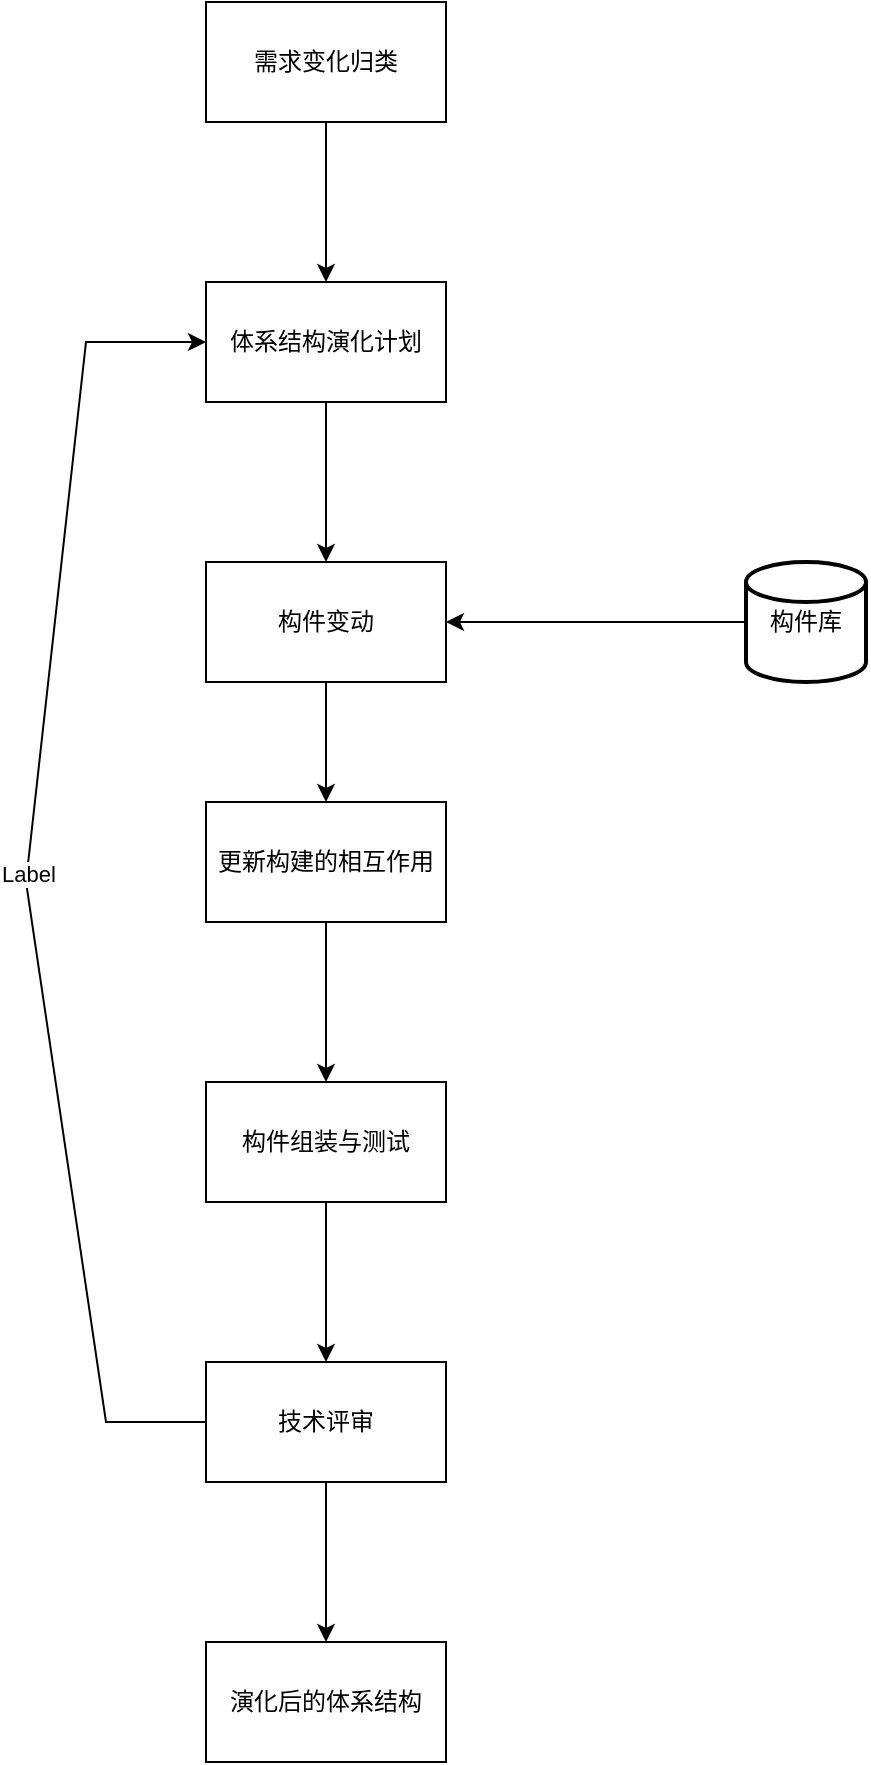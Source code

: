 <mxfile version="22.1.5" type="github" pages="2">
  <diagram name="第 1 页" id="cxXnQWJPFhsUC3VO7m8q">
    <mxGraphModel dx="1434" dy="878" grid="1" gridSize="10" guides="1" tooltips="1" connect="1" arrows="1" fold="1" page="1" pageScale="1" pageWidth="827" pageHeight="1169" math="0" shadow="0">
      <root>
        <mxCell id="0" />
        <mxCell id="1" parent="0" />
        <mxCell id="SsMU7rmRMp0G-seO565o-1" value="" style="edgeStyle=orthogonalEdgeStyle;rounded=0;orthogonalLoop=1;jettySize=auto;html=1;" parent="1" source="SsMU7rmRMp0G-seO565o-2" target="SsMU7rmRMp0G-seO565o-4" edge="1">
          <mxGeometry relative="1" as="geometry" />
        </mxCell>
        <mxCell id="SsMU7rmRMp0G-seO565o-2" value="需求变化归类" style="rounded=0;whiteSpace=wrap;html=1;" parent="1" vertex="1">
          <mxGeometry x="220" y="210" width="120" height="60" as="geometry" />
        </mxCell>
        <mxCell id="SsMU7rmRMp0G-seO565o-3" value="" style="edgeStyle=orthogonalEdgeStyle;rounded=0;orthogonalLoop=1;jettySize=auto;html=1;" parent="1" source="SsMU7rmRMp0G-seO565o-4" target="SsMU7rmRMp0G-seO565o-6" edge="1">
          <mxGeometry relative="1" as="geometry" />
        </mxCell>
        <mxCell id="SsMU7rmRMp0G-seO565o-4" value="体系结构演化计划" style="rounded=0;whiteSpace=wrap;html=1;" parent="1" vertex="1">
          <mxGeometry x="220" y="350" width="120" height="60" as="geometry" />
        </mxCell>
        <mxCell id="SsMU7rmRMp0G-seO565o-5" value="" style="edgeStyle=orthogonalEdgeStyle;rounded=0;orthogonalLoop=1;jettySize=auto;html=1;" parent="1" source="SsMU7rmRMp0G-seO565o-6" target="SsMU7rmRMp0G-seO565o-10" edge="1">
          <mxGeometry relative="1" as="geometry" />
        </mxCell>
        <mxCell id="SsMU7rmRMp0G-seO565o-6" value="构件变动" style="rounded=0;whiteSpace=wrap;html=1;" parent="1" vertex="1">
          <mxGeometry x="220" y="490" width="120" height="60" as="geometry" />
        </mxCell>
        <mxCell id="SsMU7rmRMp0G-seO565o-7" style="edgeStyle=orthogonalEdgeStyle;rounded=0;orthogonalLoop=1;jettySize=auto;html=1;entryX=1;entryY=0.5;entryDx=0;entryDy=0;" parent="1" source="SsMU7rmRMp0G-seO565o-8" target="SsMU7rmRMp0G-seO565o-6" edge="1">
          <mxGeometry relative="1" as="geometry">
            <mxPoint x="430" y="530" as="targetPoint" />
          </mxGeometry>
        </mxCell>
        <mxCell id="SsMU7rmRMp0G-seO565o-8" value="构件库" style="strokeWidth=2;html=1;shape=mxgraph.flowchart.database;whiteSpace=wrap;" parent="1" vertex="1">
          <mxGeometry x="490" y="490" width="60" height="60" as="geometry" />
        </mxCell>
        <mxCell id="SsMU7rmRMp0G-seO565o-9" value="" style="edgeStyle=orthogonalEdgeStyle;rounded=0;orthogonalLoop=1;jettySize=auto;html=1;" parent="1" source="SsMU7rmRMp0G-seO565o-10" target="SsMU7rmRMp0G-seO565o-12" edge="1">
          <mxGeometry relative="1" as="geometry" />
        </mxCell>
        <mxCell id="SsMU7rmRMp0G-seO565o-10" value="更新构建的相互作用" style="rounded=0;whiteSpace=wrap;html=1;" parent="1" vertex="1">
          <mxGeometry x="220" y="610" width="120" height="60" as="geometry" />
        </mxCell>
        <mxCell id="SsMU7rmRMp0G-seO565o-11" value="" style="edgeStyle=orthogonalEdgeStyle;rounded=0;orthogonalLoop=1;jettySize=auto;html=1;" parent="1" source="SsMU7rmRMp0G-seO565o-12" target="SsMU7rmRMp0G-seO565o-14" edge="1">
          <mxGeometry relative="1" as="geometry" />
        </mxCell>
        <mxCell id="SsMU7rmRMp0G-seO565o-12" value="构件组装与测试" style="rounded=0;whiteSpace=wrap;html=1;" parent="1" vertex="1">
          <mxGeometry x="220" y="750" width="120" height="60" as="geometry" />
        </mxCell>
        <mxCell id="SsMU7rmRMp0G-seO565o-13" value="" style="edgeStyle=orthogonalEdgeStyle;rounded=0;orthogonalLoop=1;jettySize=auto;html=1;" parent="1" source="SsMU7rmRMp0G-seO565o-14" target="SsMU7rmRMp0G-seO565o-15" edge="1">
          <mxGeometry relative="1" as="geometry" />
        </mxCell>
        <mxCell id="SsMU7rmRMp0G-seO565o-14" value="技术评审" style="rounded=0;whiteSpace=wrap;html=1;" parent="1" vertex="1">
          <mxGeometry x="220" y="890" width="120" height="60" as="geometry" />
        </mxCell>
        <mxCell id="SsMU7rmRMp0G-seO565o-15" value="演化后的体系结构" style="rounded=0;whiteSpace=wrap;html=1;" parent="1" vertex="1">
          <mxGeometry x="220" y="1030" width="120" height="60" as="geometry" />
        </mxCell>
        <mxCell id="SsMU7rmRMp0G-seO565o-16" value="" style="endArrow=classic;html=1;rounded=0;exitX=0;exitY=0.5;exitDx=0;exitDy=0;entryX=0;entryY=0.5;entryDx=0;entryDy=0;" parent="1" source="SsMU7rmRMp0G-seO565o-14" target="SsMU7rmRMp0G-seO565o-4" edge="1">
          <mxGeometry x="0.061" y="-38" relative="1" as="geometry">
            <mxPoint y="930" as="sourcePoint" />
            <mxPoint x="80" y="630" as="targetPoint" />
            <Array as="points">
              <mxPoint x="170" y="920" />
              <mxPoint x="130" y="650" />
              <mxPoint x="160" y="380" />
            </Array>
            <mxPoint as="offset" />
          </mxGeometry>
        </mxCell>
        <mxCell id="SsMU7rmRMp0G-seO565o-17" value="Label" style="edgeLabel;resizable=0;html=1;align=center;verticalAlign=middle;" parent="SsMU7rmRMp0G-seO565o-16" connectable="0" vertex="1">
          <mxGeometry relative="1" as="geometry" />
        </mxCell>
      </root>
    </mxGraphModel>
  </diagram>
  <diagram id="EO5TScOaNC-G5HNPM_FV" name="第 2 页">
    <mxGraphModel dx="1434" dy="878" grid="1" gridSize="10" guides="1" tooltips="1" connect="1" arrows="1" fold="1" page="1" pageScale="1" pageWidth="827" pageHeight="1169" math="0" shadow="0">
      <root>
        <mxCell id="0" />
        <mxCell id="1" parent="0" />
        <mxCell id="0AdSiP1hP3e8gjR9o6e6-1" value="Timeline 跳过功能" style="text;html=1;align=center;verticalAlign=middle;resizable=0;points=[];autosize=1;strokeColor=#b85450;fillColor=#f8cecc;" vertex="1" parent="1">
          <mxGeometry y="40" width="120" height="30" as="geometry" />
        </mxCell>
        <mxCell id="0AdSiP1hP3e8gjR9o6e6-23" value="" style="edgeStyle=orthogonalEdgeStyle;rounded=0;orthogonalLoop=1;jettySize=auto;html=1;" edge="1" parent="1" source="0AdSiP1hP3e8gjR9o6e6-2" target="0AdSiP1hP3e8gjR9o6e6-17">
          <mxGeometry relative="1" as="geometry">
            <mxPoint x="270" y="110" as="targetPoint" />
          </mxGeometry>
        </mxCell>
        <mxCell id="0AdSiP1hP3e8gjR9o6e6-2" value="功能启用" style="whiteSpace=wrap;html=1;" vertex="1" parent="1">
          <mxGeometry x="210" y="80" width="120" height="60" as="geometry" />
        </mxCell>
        <mxCell id="0AdSiP1hP3e8gjR9o6e6-17" value="事件 UI控制/跳过UI" style="swimlane;fontStyle=0;childLayout=stackLayout;horizontal=1;startSize=26;fillColor=none;horizontalStack=0;resizeParent=1;resizeParentMax=0;resizeLast=0;collapsible=1;marginBottom=0;html=1;" vertex="1" parent="1">
          <mxGeometry x="414" y="84" width="140" height="52" as="geometry" />
        </mxCell>
        <mxCell id="0AdSiP1hP3e8gjR9o6e6-20" value="开启 √" style="text;strokeColor=none;fillColor=none;align=left;verticalAlign=top;spacingLeft=4;spacingRight=4;overflow=hidden;rotatable=0;points=[[0,0.5],[1,0.5]];portConstraint=eastwest;whiteSpace=wrap;html=1;" vertex="1" parent="0AdSiP1hP3e8gjR9o6e6-17">
          <mxGeometry y="26" width="140" height="26" as="geometry" />
        </mxCell>
        <mxCell id="0AdSiP1hP3e8gjR9o6e6-25" value="" style="edgeStyle=orthogonalEdgeStyle;rounded=0;orthogonalLoop=1;jettySize=auto;html=1;" edge="1" parent="1" source="0AdSiP1hP3e8gjR9o6e6-24" target="0AdSiP1hP3e8gjR9o6e6-2">
          <mxGeometry relative="1" as="geometry" />
        </mxCell>
        <mxCell id="0AdSiP1hP3e8gjR9o6e6-27" value="" style="edgeStyle=orthogonalEdgeStyle;rounded=0;orthogonalLoop=1;jettySize=auto;html=1;" edge="1" parent="1" source="0AdSiP1hP3e8gjR9o6e6-24" target="0AdSiP1hP3e8gjR9o6e6-26">
          <mxGeometry relative="1" as="geometry" />
        </mxCell>
        <mxCell id="0AdSiP1hP3e8gjR9o6e6-24" value="tlNo" style="whiteSpace=wrap;html=1;" vertex="1" parent="1">
          <mxGeometry x="40" y="80" width="120" height="60" as="geometry" />
        </mxCell>
        <mxCell id="0AdSiP1hP3e8gjR9o6e6-29" value="" style="edgeStyle=orthogonalEdgeStyle;rounded=0;orthogonalLoop=1;jettySize=auto;html=1;" edge="1" parent="1" source="0AdSiP1hP3e8gjR9o6e6-26" target="0AdSiP1hP3e8gjR9o6e6-28">
          <mxGeometry relative="1" as="geometry" />
        </mxCell>
        <mxCell id="0AdSiP1hP3e8gjR9o6e6-26" value="配置" style="whiteSpace=wrap;html=1;" vertex="1" parent="1">
          <mxGeometry x="40" y="190" width="120" height="60" as="geometry" />
        </mxCell>
        <mxCell id="0AdSiP1hP3e8gjR9o6e6-35" value="" style="edgeStyle=orthogonalEdgeStyle;rounded=0;orthogonalLoop=1;jettySize=auto;html=1;" edge="1" parent="1" source="0AdSiP1hP3e8gjR9o6e6-28" target="0AdSiP1hP3e8gjR9o6e6-32">
          <mxGeometry relative="1" as="geometry">
            <mxPoint x="440" y="220" as="targetPoint" />
          </mxGeometry>
        </mxCell>
        <mxCell id="0AdSiP1hP3e8gjR9o6e6-28" value="剧情表" style="whiteSpace=wrap;html=1;" vertex="1" parent="1">
          <mxGeometry x="240" y="190" width="120" height="60" as="geometry" />
        </mxCell>
        <mxCell id="0AdSiP1hP3e8gjR9o6e6-38" value="" style="edgeStyle=orthogonalEdgeStyle;rounded=0;orthogonalLoop=1;jettySize=auto;html=1;" edge="1" parent="1" source="0AdSiP1hP3e8gjR9o6e6-32" target="0AdSiP1hP3e8gjR9o6e6-37">
          <mxGeometry relative="1" as="geometry" />
        </mxCell>
        <mxCell id="0AdSiP1hP3e8gjR9o6e6-32" value="新建对应数据" style="swimlane;fontStyle=0;childLayout=stackLayout;horizontal=1;startSize=26;fillColor=none;horizontalStack=0;resizeParent=1;resizeParentMax=0;resizeLast=0;collapsible=1;marginBottom=0;html=1;" vertex="1" parent="1">
          <mxGeometry x="430" y="196" width="140" height="48" as="geometry" />
        </mxCell>
        <mxCell id="0AdSiP1hP3e8gjR9o6e6-33" value="配置跳过后效果" style="text;strokeColor=none;fillColor=none;align=left;verticalAlign=top;spacingLeft=4;spacingRight=4;overflow=hidden;rotatable=0;points=[[0,0.5],[1,0.5]];portConstraint=eastwest;whiteSpace=wrap;html=1;" vertex="1" parent="0AdSiP1hP3e8gjR9o6e6-32">
          <mxGeometry y="26" width="140" height="22" as="geometry" />
        </mxCell>
        <mxCell id="0AdSiP1hP3e8gjR9o6e6-41" value="" style="edgeStyle=orthogonalEdgeStyle;rounded=0;orthogonalLoop=1;jettySize=auto;html=1;" edge="1" parent="1" source="0AdSiP1hP3e8gjR9o6e6-37" target="0AdSiP1hP3e8gjR9o6e6-39">
          <mxGeometry relative="1" as="geometry" />
        </mxCell>
        <mxCell id="0AdSiP1hP3e8gjR9o6e6-37" value="宠物表 客户端 - InGameEffectTrigger" style="whiteSpace=wrap;html=1;fillColor=none;fontStyle=0;startSize=26;" vertex="1" parent="1">
          <mxGeometry x="440" y="290" width="120" height="60" as="geometry" />
        </mxCell>
        <mxCell id="0AdSiP1hP3e8gjR9o6e6-39" value="新建数据" style="swimlane;fontStyle=0;childLayout=stackLayout;horizontal=1;startSize=26;fillColor=none;horizontalStack=0;resizeParent=1;resizeParentMax=0;resizeLast=0;collapsible=1;marginBottom=0;html=1;" vertex="1" parent="1">
          <mxGeometry x="620" y="296" width="140" height="48" as="geometry" />
        </mxCell>
        <mxCell id="0AdSiP1hP3e8gjR9o6e6-40" value="配置效果参数" style="text;strokeColor=none;fillColor=none;align=left;verticalAlign=top;spacingLeft=4;spacingRight=4;overflow=hidden;rotatable=0;points=[[0,0.5],[1,0.5]];portConstraint=eastwest;whiteSpace=wrap;html=1;" vertex="1" parent="0AdSiP1hP3e8gjR9o6e6-39">
          <mxGeometry y="26" width="140" height="22" as="geometry" />
        </mxCell>
        <mxCell id="0AdSiP1hP3e8gjR9o6e6-42" value="效果类型" style="swimlane;fontStyle=0;childLayout=stackLayout;horizontal=1;startSize=26;fillColor=none;horizontalStack=0;resizeParent=1;resizeParentMax=0;resizeLast=0;collapsible=1;marginBottom=0;html=1;" vertex="1" parent="1">
          <mxGeometry x="440" y="380" width="200" height="364" as="geometry" />
        </mxCell>
        <mxCell id="0AdSiP1hP3e8gjR9o6e6-43" value="1 - buff" style="text;strokeColor=none;fillColor=none;align=left;verticalAlign=top;spacingLeft=4;spacingRight=4;overflow=hidden;rotatable=0;points=[[0,0.5],[1,0.5]];portConstraint=eastwest;whiteSpace=wrap;html=1;" vertex="1" parent="0AdSiP1hP3e8gjR9o6e6-42">
          <mxGeometry y="26" width="200" height="26" as="geometry" />
        </mxCell>
        <mxCell id="0AdSiP1hP3e8gjR9o6e6-44" value="4 - 玩具控制" style="text;strokeColor=none;fillColor=none;align=left;verticalAlign=top;spacingLeft=4;spacingRight=4;overflow=hidden;rotatable=0;points=[[0,0.5],[1,0.5]];portConstraint=eastwest;whiteSpace=wrap;html=1;" vertex="1" parent="0AdSiP1hP3e8gjR9o6e6-42">
          <mxGeometry y="52" width="200" height="26" as="geometry" />
        </mxCell>
        <mxCell id="0AdSiP1hP3e8gjR9o6e6-45" value="5 - 家具状态" style="text;strokeColor=none;fillColor=none;align=left;verticalAlign=top;spacingLeft=4;spacingRight=4;overflow=hidden;rotatable=0;points=[[0,0.5],[1,0.5]];portConstraint=eastwest;whiteSpace=wrap;html=1;" vertex="1" parent="0AdSiP1hP3e8gjR9o6e6-42">
          <mxGeometry y="78" width="200" height="26" as="geometry" />
        </mxCell>
        <mxCell id="0AdSiP1hP3e8gjR9o6e6-46" value="6 - 关闭剧情气泡" style="text;strokeColor=none;fillColor=none;align=left;verticalAlign=top;spacingLeft=4;spacingRight=4;overflow=hidden;rotatable=0;points=[[0,0.5],[1,0.5]];portConstraint=eastwest;whiteSpace=wrap;html=1;" vertex="1" parent="0AdSiP1hP3e8gjR9o6e6-42">
          <mxGeometry y="104" width="200" height="26" as="geometry" />
        </mxCell>
        <mxCell id="0AdSiP1hP3e8gjR9o6e6-47" value="7 - 宠物体系变化" style="text;strokeColor=none;fillColor=none;align=left;verticalAlign=top;spacingLeft=4;spacingRight=4;overflow=hidden;rotatable=0;points=[[0,0.5],[1,0.5]];portConstraint=eastwest;whiteSpace=wrap;html=1;" vertex="1" parent="0AdSiP1hP3e8gjR9o6e6-42">
          <mxGeometry y="130" width="200" height="26" as="geometry" />
        </mxCell>
        <mxCell id="0AdSiP1hP3e8gjR9o6e6-48" value="8 - 2D狗" style="text;strokeColor=none;fillColor=none;align=left;verticalAlign=top;spacingLeft=4;spacingRight=4;overflow=hidden;rotatable=0;points=[[0,0.5],[1,0.5]];portConstraint=eastwest;whiteSpace=wrap;html=1;" vertex="1" parent="0AdSiP1hP3e8gjR9o6e6-42">
          <mxGeometry y="156" width="200" height="26" as="geometry" />
        </mxCell>
        <mxCell id="0AdSiP1hP3e8gjR9o6e6-49" value="9 - 添加 行为树效果" style="text;strokeColor=none;fillColor=none;align=left;verticalAlign=top;spacingLeft=4;spacingRight=4;overflow=hidden;rotatable=0;points=[[0,0.5],[1,0.5]];portConstraint=eastwest;whiteSpace=wrap;html=1;" vertex="1" parent="0AdSiP1hP3e8gjR9o6e6-42">
          <mxGeometry y="182" width="200" height="26" as="geometry" />
        </mxCell>
        <mxCell id="0AdSiP1hP3e8gjR9o6e6-50" value="10 - 移除行为树效果" style="text;strokeColor=none;fillColor=none;align=left;verticalAlign=top;spacingLeft=4;spacingRight=4;overflow=hidden;rotatable=0;points=[[0,0.5],[1,0.5]];portConstraint=eastwest;whiteSpace=wrap;html=1;" vertex="1" parent="0AdSiP1hP3e8gjR9o6e6-42">
          <mxGeometry y="208" width="200" height="26" as="geometry" />
        </mxCell>
        <mxCell id="0AdSiP1hP3e8gjR9o6e6-51" value="11 - 创建NPC" style="text;strokeColor=none;fillColor=none;align=left;verticalAlign=top;spacingLeft=4;spacingRight=4;overflow=hidden;rotatable=0;points=[[0,0.5],[1,0.5]];portConstraint=eastwest;whiteSpace=wrap;html=1;" vertex="1" parent="0AdSiP1hP3e8gjR9o6e6-42">
          <mxGeometry y="234" width="200" height="26" as="geometry" />
        </mxCell>
        <mxCell id="0AdSiP1hP3e8gjR9o6e6-52" value="12 - 移除NPC" style="text;strokeColor=none;fillColor=none;align=left;verticalAlign=top;spacingLeft=4;spacingRight=4;overflow=hidden;rotatable=0;points=[[0,0.5],[1,0.5]];portConstraint=eastwest;whiteSpace=wrap;html=1;" vertex="1" parent="0AdSiP1hP3e8gjR9o6e6-42">
          <mxGeometry y="260" width="200" height="26" as="geometry" />
        </mxCell>
        <mxCell id="0AdSiP1hP3e8gjR9o6e6-53" value="13 - 家具损坏" style="text;strokeColor=none;fillColor=none;align=left;verticalAlign=top;spacingLeft=4;spacingRight=4;overflow=hidden;rotatable=0;points=[[0,0.5],[1,0.5]];portConstraint=eastwest;whiteSpace=wrap;html=1;" vertex="1" parent="0AdSiP1hP3e8gjR9o6e6-42">
          <mxGeometry y="286" width="200" height="26" as="geometry" />
        </mxCell>
        <mxCell id="0AdSiP1hP3e8gjR9o6e6-54" value="14 - 家具动画显隐" style="text;strokeColor=none;fillColor=none;align=left;verticalAlign=top;spacingLeft=4;spacingRight=4;overflow=hidden;rotatable=0;points=[[0,0.5],[1,0.5]];portConstraint=eastwest;whiteSpace=wrap;html=1;" vertex="1" parent="0AdSiP1hP3e8gjR9o6e6-42">
          <mxGeometry y="312" width="200" height="26" as="geometry" />
        </mxCell>
        <mxCell id="0AdSiP1hP3e8gjR9o6e6-55" value="15 - 显隐指定宠物外的其他宠物" style="text;strokeColor=none;fillColor=none;align=left;verticalAlign=top;spacingLeft=4;spacingRight=4;overflow=hidden;rotatable=0;points=[[0,0.5],[1,0.5]];portConstraint=eastwest;whiteSpace=wrap;html=1;" vertex="1" parent="0AdSiP1hP3e8gjR9o6e6-42">
          <mxGeometry y="338" width="200" height="26" as="geometry" />
        </mxCell>
      </root>
    </mxGraphModel>
  </diagram>
</mxfile>

